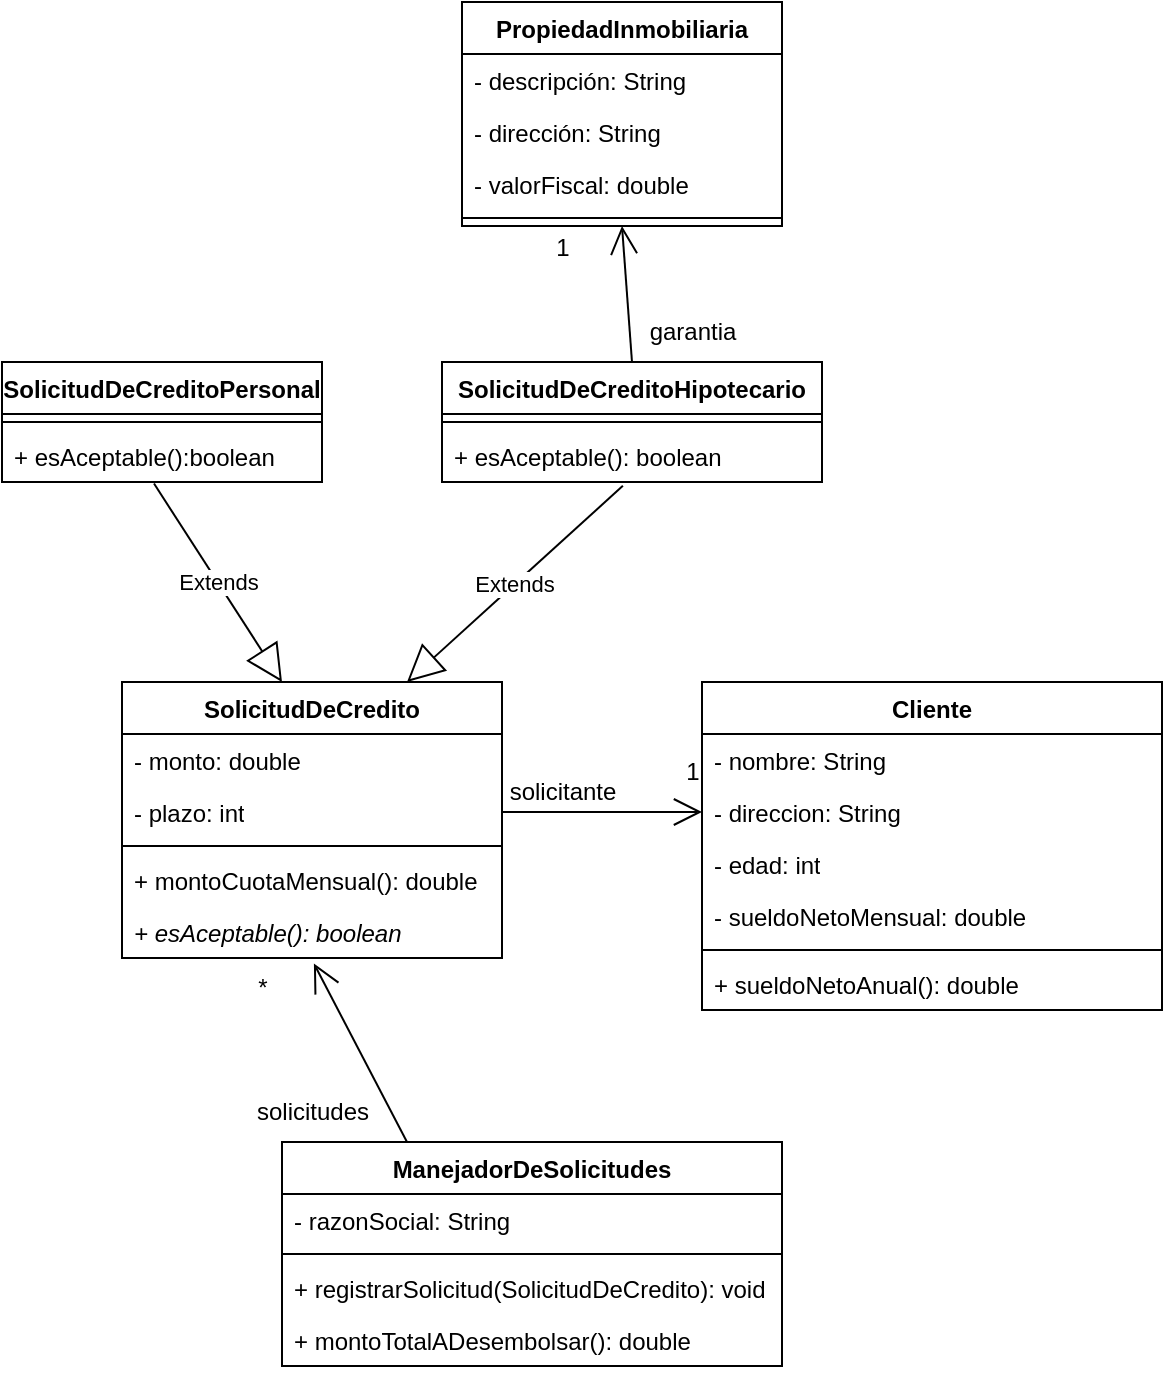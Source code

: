 <mxfile version="28.2.5">
  <diagram name="Página-1" id="lQGjA3b3RT8xDRSoLv4K">
    <mxGraphModel dx="1111" dy="1608" grid="1" gridSize="10" guides="1" tooltips="1" connect="1" arrows="1" fold="1" page="1" pageScale="1" pageWidth="827" pageHeight="1169" math="0" shadow="0">
      <root>
        <mxCell id="0" />
        <mxCell id="1" parent="0" />
        <mxCell id="8baNimBhOQKc0JbiQzTU-1" value="Cliente" style="swimlane;fontStyle=1;align=center;verticalAlign=top;childLayout=stackLayout;horizontal=1;startSize=26;horizontalStack=0;resizeParent=1;resizeParentMax=0;resizeLast=0;collapsible=1;marginBottom=0;whiteSpace=wrap;html=1;" parent="1" vertex="1">
          <mxGeometry x="940" y="90" width="230" height="164" as="geometry" />
        </mxCell>
        <mxCell id="8baNimBhOQKc0JbiQzTU-2" value="- nombre: String" style="text;strokeColor=none;fillColor=none;align=left;verticalAlign=top;spacingLeft=4;spacingRight=4;overflow=hidden;rotatable=0;points=[[0,0.5],[1,0.5]];portConstraint=eastwest;whiteSpace=wrap;html=1;" parent="8baNimBhOQKc0JbiQzTU-1" vertex="1">
          <mxGeometry y="26" width="230" height="26" as="geometry" />
        </mxCell>
        <mxCell id="8baNimBhOQKc0JbiQzTU-5" value="- direccion: String" style="text;strokeColor=none;fillColor=none;align=left;verticalAlign=top;spacingLeft=4;spacingRight=4;overflow=hidden;rotatable=0;points=[[0,0.5],[1,0.5]];portConstraint=eastwest;whiteSpace=wrap;html=1;" parent="8baNimBhOQKc0JbiQzTU-1" vertex="1">
          <mxGeometry y="52" width="230" height="26" as="geometry" />
        </mxCell>
        <mxCell id="8baNimBhOQKc0JbiQzTU-6" value="- edad: int" style="text;strokeColor=none;fillColor=none;align=left;verticalAlign=top;spacingLeft=4;spacingRight=4;overflow=hidden;rotatable=0;points=[[0,0.5],[1,0.5]];portConstraint=eastwest;whiteSpace=wrap;html=1;" parent="8baNimBhOQKc0JbiQzTU-1" vertex="1">
          <mxGeometry y="78" width="230" height="26" as="geometry" />
        </mxCell>
        <mxCell id="8baNimBhOQKc0JbiQzTU-7" value="- sueldoNetoMensual: double" style="text;strokeColor=none;fillColor=none;align=left;verticalAlign=top;spacingLeft=4;spacingRight=4;overflow=hidden;rotatable=0;points=[[0,0.5],[1,0.5]];portConstraint=eastwest;whiteSpace=wrap;html=1;" parent="8baNimBhOQKc0JbiQzTU-1" vertex="1">
          <mxGeometry y="104" width="230" height="26" as="geometry" />
        </mxCell>
        <mxCell id="8baNimBhOQKc0JbiQzTU-3" value="" style="line;strokeWidth=1;fillColor=none;align=left;verticalAlign=middle;spacingTop=-1;spacingLeft=3;spacingRight=3;rotatable=0;labelPosition=right;points=[];portConstraint=eastwest;strokeColor=inherit;" parent="8baNimBhOQKc0JbiQzTU-1" vertex="1">
          <mxGeometry y="130" width="230" height="8" as="geometry" />
        </mxCell>
        <mxCell id="8baNimBhOQKc0JbiQzTU-4" value="+ sueldoNetoAnual(): double" style="text;strokeColor=none;fillColor=none;align=left;verticalAlign=top;spacingLeft=4;spacingRight=4;overflow=hidden;rotatable=0;points=[[0,0.5],[1,0.5]];portConstraint=eastwest;whiteSpace=wrap;html=1;" parent="8baNimBhOQKc0JbiQzTU-1" vertex="1">
          <mxGeometry y="138" width="230" height="26" as="geometry" />
        </mxCell>
        <mxCell id="8baNimBhOQKc0JbiQzTU-8" value="ManejadorDeSolicitudes" style="swimlane;fontStyle=1;align=center;verticalAlign=top;childLayout=stackLayout;horizontal=1;startSize=26;horizontalStack=0;resizeParent=1;resizeParentMax=0;resizeLast=0;collapsible=1;marginBottom=0;whiteSpace=wrap;html=1;" parent="1" vertex="1">
          <mxGeometry x="730" y="320" width="250" height="112" as="geometry" />
        </mxCell>
        <mxCell id="8baNimBhOQKc0JbiQzTU-9" value="- razonSocial: String" style="text;strokeColor=none;fillColor=none;align=left;verticalAlign=top;spacingLeft=4;spacingRight=4;overflow=hidden;rotatable=0;points=[[0,0.5],[1,0.5]];portConstraint=eastwest;whiteSpace=wrap;html=1;" parent="8baNimBhOQKc0JbiQzTU-8" vertex="1">
          <mxGeometry y="26" width="250" height="26" as="geometry" />
        </mxCell>
        <mxCell id="8baNimBhOQKc0JbiQzTU-10" value="" style="line;strokeWidth=1;fillColor=none;align=left;verticalAlign=middle;spacingTop=-1;spacingLeft=3;spacingRight=3;rotatable=0;labelPosition=right;points=[];portConstraint=eastwest;strokeColor=inherit;" parent="8baNimBhOQKc0JbiQzTU-8" vertex="1">
          <mxGeometry y="52" width="250" height="8" as="geometry" />
        </mxCell>
        <mxCell id="8baNimBhOQKc0JbiQzTU-54" value="+ registrarSolicitud(SolicitudDeCredito): void" style="text;strokeColor=none;fillColor=none;align=left;verticalAlign=top;spacingLeft=4;spacingRight=4;overflow=hidden;rotatable=0;points=[[0,0.5],[1,0.5]];portConstraint=eastwest;whiteSpace=wrap;html=1;" parent="8baNimBhOQKc0JbiQzTU-8" vertex="1">
          <mxGeometry y="60" width="250" height="26" as="geometry" />
        </mxCell>
        <mxCell id="8baNimBhOQKc0JbiQzTU-11" value="+ montoTotalADesembolsar(): double" style="text;strokeColor=none;fillColor=none;align=left;verticalAlign=top;spacingLeft=4;spacingRight=4;overflow=hidden;rotatable=0;points=[[0,0.5],[1,0.5]];portConstraint=eastwest;whiteSpace=wrap;html=1;" parent="8baNimBhOQKc0JbiQzTU-8" vertex="1">
          <mxGeometry y="86" width="250" height="26" as="geometry" />
        </mxCell>
        <mxCell id="8baNimBhOQKc0JbiQzTU-16" value="SolicitudDeCredito" style="swimlane;fontStyle=1;align=center;verticalAlign=top;childLayout=stackLayout;horizontal=1;startSize=26;horizontalStack=0;resizeParent=1;resizeParentMax=0;resizeLast=0;collapsible=1;marginBottom=0;whiteSpace=wrap;html=1;" parent="1" vertex="1">
          <mxGeometry x="650" y="90" width="190" height="138" as="geometry" />
        </mxCell>
        <mxCell id="8baNimBhOQKc0JbiQzTU-24" value="- monto: double" style="text;strokeColor=none;fillColor=none;align=left;verticalAlign=top;spacingLeft=4;spacingRight=4;overflow=hidden;rotatable=0;points=[[0,0.5],[1,0.5]];portConstraint=eastwest;whiteSpace=wrap;html=1;" parent="8baNimBhOQKc0JbiQzTU-16" vertex="1">
          <mxGeometry y="26" width="190" height="26" as="geometry" />
        </mxCell>
        <mxCell id="8baNimBhOQKc0JbiQzTU-17" value="- plazo: int" style="text;strokeColor=none;fillColor=none;align=left;verticalAlign=top;spacingLeft=4;spacingRight=4;overflow=hidden;rotatable=0;points=[[0,0.5],[1,0.5]];portConstraint=eastwest;whiteSpace=wrap;html=1;" parent="8baNimBhOQKc0JbiQzTU-16" vertex="1">
          <mxGeometry y="52" width="190" height="26" as="geometry" />
        </mxCell>
        <mxCell id="8baNimBhOQKc0JbiQzTU-18" value="" style="line;strokeWidth=1;fillColor=none;align=left;verticalAlign=middle;spacingTop=-1;spacingLeft=3;spacingRight=3;rotatable=0;labelPosition=right;points=[];portConstraint=eastwest;strokeColor=inherit;" parent="8baNimBhOQKc0JbiQzTU-16" vertex="1">
          <mxGeometry y="78" width="190" height="8" as="geometry" />
        </mxCell>
        <mxCell id="8baNimBhOQKc0JbiQzTU-25" value="+ montoCuotaMensual(): double" style="text;strokeColor=none;fillColor=none;align=left;verticalAlign=top;spacingLeft=4;spacingRight=4;overflow=hidden;rotatable=0;points=[[0,0.5],[1,0.5]];portConstraint=eastwest;whiteSpace=wrap;html=1;" parent="8baNimBhOQKc0JbiQzTU-16" vertex="1">
          <mxGeometry y="86" width="190" height="26" as="geometry" />
        </mxCell>
        <mxCell id="8baNimBhOQKc0JbiQzTU-19" value="&lt;i&gt;+ esAceptable(): boolean&lt;/i&gt;" style="text;strokeColor=none;fillColor=none;align=left;verticalAlign=top;spacingLeft=4;spacingRight=4;overflow=hidden;rotatable=0;points=[[0,0.5],[1,0.5]];portConstraint=eastwest;whiteSpace=wrap;html=1;" parent="8baNimBhOQKc0JbiQzTU-16" vertex="1">
          <mxGeometry y="112" width="190" height="26" as="geometry" />
        </mxCell>
        <mxCell id="8baNimBhOQKc0JbiQzTU-28" value="SolicitudDeCreditoPersonal" style="swimlane;fontStyle=1;align=center;verticalAlign=top;childLayout=stackLayout;horizontal=1;startSize=26;horizontalStack=0;resizeParent=1;resizeParentMax=0;resizeLast=0;collapsible=1;marginBottom=0;whiteSpace=wrap;html=1;" parent="1" vertex="1">
          <mxGeometry x="590" y="-70" width="160" height="60" as="geometry" />
        </mxCell>
        <mxCell id="8baNimBhOQKc0JbiQzTU-30" value="" style="line;strokeWidth=1;fillColor=none;align=left;verticalAlign=middle;spacingTop=-1;spacingLeft=3;spacingRight=3;rotatable=0;labelPosition=right;points=[];portConstraint=eastwest;strokeColor=inherit;" parent="8baNimBhOQKc0JbiQzTU-28" vertex="1">
          <mxGeometry y="26" width="160" height="8" as="geometry" />
        </mxCell>
        <mxCell id="8baNimBhOQKc0JbiQzTU-31" value="+ esAceptable():boolean" style="text;strokeColor=none;fillColor=none;align=left;verticalAlign=top;spacingLeft=4;spacingRight=4;overflow=hidden;rotatable=0;points=[[0,0.5],[1,0.5]];portConstraint=eastwest;whiteSpace=wrap;html=1;" parent="8baNimBhOQKc0JbiQzTU-28" vertex="1">
          <mxGeometry y="34" width="160" height="26" as="geometry" />
        </mxCell>
        <mxCell id="8baNimBhOQKc0JbiQzTU-32" value="SolicitudDeCreditoHipotecario" style="swimlane;fontStyle=1;align=center;verticalAlign=top;childLayout=stackLayout;horizontal=1;startSize=26;horizontalStack=0;resizeParent=1;resizeParentMax=0;resizeLast=0;collapsible=1;marginBottom=0;whiteSpace=wrap;html=1;" parent="1" vertex="1">
          <mxGeometry x="810" y="-70" width="190" height="60" as="geometry" />
        </mxCell>
        <mxCell id="8baNimBhOQKc0JbiQzTU-34" value="" style="line;strokeWidth=1;fillColor=none;align=left;verticalAlign=middle;spacingTop=-1;spacingLeft=3;spacingRight=3;rotatable=0;labelPosition=right;points=[];portConstraint=eastwest;strokeColor=inherit;" parent="8baNimBhOQKc0JbiQzTU-32" vertex="1">
          <mxGeometry y="26" width="190" height="8" as="geometry" />
        </mxCell>
        <mxCell id="8baNimBhOQKc0JbiQzTU-35" value="+ esAceptable(): boolean" style="text;strokeColor=none;fillColor=none;align=left;verticalAlign=top;spacingLeft=4;spacingRight=4;overflow=hidden;rotatable=0;points=[[0,0.5],[1,0.5]];portConstraint=eastwest;whiteSpace=wrap;html=1;" parent="8baNimBhOQKc0JbiQzTU-32" vertex="1">
          <mxGeometry y="34" width="190" height="26" as="geometry" />
        </mxCell>
        <mxCell id="8baNimBhOQKc0JbiQzTU-36" value="PropiedadInmobiliaria" style="swimlane;fontStyle=1;align=center;verticalAlign=top;childLayout=stackLayout;horizontal=1;startSize=26;horizontalStack=0;resizeParent=1;resizeParentMax=0;resizeLast=0;collapsible=1;marginBottom=0;whiteSpace=wrap;html=1;" parent="1" vertex="1">
          <mxGeometry x="820" y="-250" width="160" height="112" as="geometry" />
        </mxCell>
        <mxCell id="8baNimBhOQKc0JbiQzTU-37" value="- descripción: String" style="text;strokeColor=none;fillColor=none;align=left;verticalAlign=top;spacingLeft=4;spacingRight=4;overflow=hidden;rotatable=0;points=[[0,0.5],[1,0.5]];portConstraint=eastwest;whiteSpace=wrap;html=1;" parent="8baNimBhOQKc0JbiQzTU-36" vertex="1">
          <mxGeometry y="26" width="160" height="26" as="geometry" />
        </mxCell>
        <mxCell id="8baNimBhOQKc0JbiQzTU-40" value="- dirección: String" style="text;strokeColor=none;fillColor=none;align=left;verticalAlign=top;spacingLeft=4;spacingRight=4;overflow=hidden;rotatable=0;points=[[0,0.5],[1,0.5]];portConstraint=eastwest;whiteSpace=wrap;html=1;" parent="8baNimBhOQKc0JbiQzTU-36" vertex="1">
          <mxGeometry y="52" width="160" height="26" as="geometry" />
        </mxCell>
        <mxCell id="8baNimBhOQKc0JbiQzTU-41" value="- valorFiscal: double" style="text;strokeColor=none;fillColor=none;align=left;verticalAlign=top;spacingLeft=4;spacingRight=4;overflow=hidden;rotatable=0;points=[[0,0.5],[1,0.5]];portConstraint=eastwest;whiteSpace=wrap;html=1;" parent="8baNimBhOQKc0JbiQzTU-36" vertex="1">
          <mxGeometry y="78" width="160" height="26" as="geometry" />
        </mxCell>
        <mxCell id="8baNimBhOQKc0JbiQzTU-38" value="" style="line;strokeWidth=1;fillColor=none;align=left;verticalAlign=middle;spacingTop=-1;spacingLeft=3;spacingRight=3;rotatable=0;labelPosition=right;points=[];portConstraint=eastwest;strokeColor=inherit;" parent="8baNimBhOQKc0JbiQzTU-36" vertex="1">
          <mxGeometry y="104" width="160" height="8" as="geometry" />
        </mxCell>
        <mxCell id="8baNimBhOQKc0JbiQzTU-57" value="" style="endArrow=open;endFill=1;endSize=12;html=1;rounded=0;exitX=0.5;exitY=0;exitDx=0;exitDy=0;entryX=0.5;entryY=1;entryDx=0;entryDy=0;" parent="1" source="8baNimBhOQKc0JbiQzTU-32" target="8baNimBhOQKc0JbiQzTU-36" edge="1">
          <mxGeometry width="160" relative="1" as="geometry">
            <mxPoint x="550" y="-150" as="sourcePoint" />
            <mxPoint x="710" y="-150" as="targetPoint" />
          </mxGeometry>
        </mxCell>
        <mxCell id="8baNimBhOQKc0JbiQzTU-59" value="garantia" style="text;html=1;align=center;verticalAlign=middle;resizable=0;points=[];autosize=1;strokeColor=none;fillColor=none;" parent="1" vertex="1">
          <mxGeometry x="900" y="-100" width="70" height="30" as="geometry" />
        </mxCell>
        <mxCell id="8baNimBhOQKc0JbiQzTU-60" value="1" style="text;html=1;align=center;verticalAlign=middle;resizable=0;points=[];autosize=1;strokeColor=none;fillColor=none;" parent="1" vertex="1">
          <mxGeometry x="855" y="-142" width="30" height="30" as="geometry" />
        </mxCell>
        <mxCell id="8baNimBhOQKc0JbiQzTU-61" value="Extends" style="endArrow=block;endSize=16;endFill=0;html=1;rounded=0;exitX=0.475;exitY=1.03;exitDx=0;exitDy=0;exitPerimeter=0;entryX=0.421;entryY=0;entryDx=0;entryDy=0;entryPerimeter=0;" parent="1" source="8baNimBhOQKc0JbiQzTU-31" target="8baNimBhOQKc0JbiQzTU-16" edge="1">
          <mxGeometry width="160" relative="1" as="geometry">
            <mxPoint x="380" y="100" as="sourcePoint" />
            <mxPoint x="540" y="100" as="targetPoint" />
          </mxGeometry>
        </mxCell>
        <mxCell id="8baNimBhOQKc0JbiQzTU-62" value="Extends" style="endArrow=block;endSize=16;endFill=0;html=1;rounded=0;exitX=0.476;exitY=1.073;exitDx=0;exitDy=0;exitPerimeter=0;entryX=0.75;entryY=0;entryDx=0;entryDy=0;" parent="1" source="8baNimBhOQKc0JbiQzTU-35" target="8baNimBhOQKc0JbiQzTU-16" edge="1">
          <mxGeometry width="160" relative="1" as="geometry">
            <mxPoint x="890" y="20" as="sourcePoint" />
            <mxPoint x="1050" y="20" as="targetPoint" />
          </mxGeometry>
        </mxCell>
        <mxCell id="8baNimBhOQKc0JbiQzTU-63" value="" style="endArrow=open;endFill=1;endSize=12;html=1;rounded=0;exitX=1;exitY=0.5;exitDx=0;exitDy=0;entryX=0;entryY=0.5;entryDx=0;entryDy=0;" parent="1" source="8baNimBhOQKc0JbiQzTU-17" target="8baNimBhOQKc0JbiQzTU-5" edge="1">
          <mxGeometry width="160" relative="1" as="geometry">
            <mxPoint x="840" y="140" as="sourcePoint" />
            <mxPoint x="1000" y="140" as="targetPoint" />
          </mxGeometry>
        </mxCell>
        <mxCell id="8baNimBhOQKc0JbiQzTU-64" value="solicitante" style="text;html=1;align=center;verticalAlign=middle;resizable=0;points=[];autosize=1;strokeColor=none;fillColor=none;" parent="1" vertex="1">
          <mxGeometry x="830" y="130" width="80" height="30" as="geometry" />
        </mxCell>
        <mxCell id="8baNimBhOQKc0JbiQzTU-65" value="1" style="text;html=1;align=center;verticalAlign=middle;resizable=0;points=[];autosize=1;strokeColor=none;fillColor=none;" parent="1" vertex="1">
          <mxGeometry x="920" y="120" width="30" height="30" as="geometry" />
        </mxCell>
        <mxCell id="8baNimBhOQKc0JbiQzTU-66" value="" style="endArrow=open;endFill=1;endSize=12;html=1;rounded=0;exitX=0.25;exitY=0;exitDx=0;exitDy=0;entryX=0.505;entryY=1.107;entryDx=0;entryDy=0;entryPerimeter=0;" parent="1" source="8baNimBhOQKc0JbiQzTU-8" target="8baNimBhOQKc0JbiQzTU-19" edge="1">
          <mxGeometry width="160" relative="1" as="geometry">
            <mxPoint x="570" y="280" as="sourcePoint" />
            <mxPoint x="730" y="280" as="targetPoint" />
          </mxGeometry>
        </mxCell>
        <mxCell id="8baNimBhOQKc0JbiQzTU-67" value="solicitudes" style="text;html=1;align=center;verticalAlign=middle;resizable=0;points=[];autosize=1;strokeColor=none;fillColor=none;" parent="1" vertex="1">
          <mxGeometry x="705" y="290" width="80" height="30" as="geometry" />
        </mxCell>
        <mxCell id="8baNimBhOQKc0JbiQzTU-68" value="*" style="text;html=1;align=center;verticalAlign=middle;resizable=0;points=[];autosize=1;strokeColor=none;fillColor=none;" parent="1" vertex="1">
          <mxGeometry x="705" y="228" width="30" height="30" as="geometry" />
        </mxCell>
      </root>
    </mxGraphModel>
  </diagram>
</mxfile>
